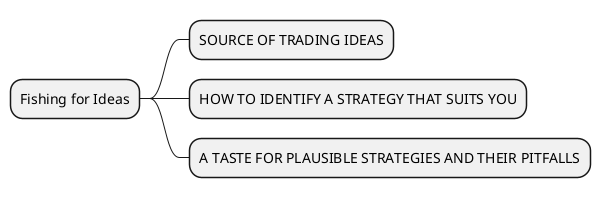@startmindmap
+ Fishing for Ideas
++ SOURCE OF TRADING IDEAS
++ HOW TO IDENTIFY A STRATEGY THAT SUITS YOU
++ A TASTE FOR PLAUSIBLE STRATEGIES AND THEIR PITFALLS

@endmindmap